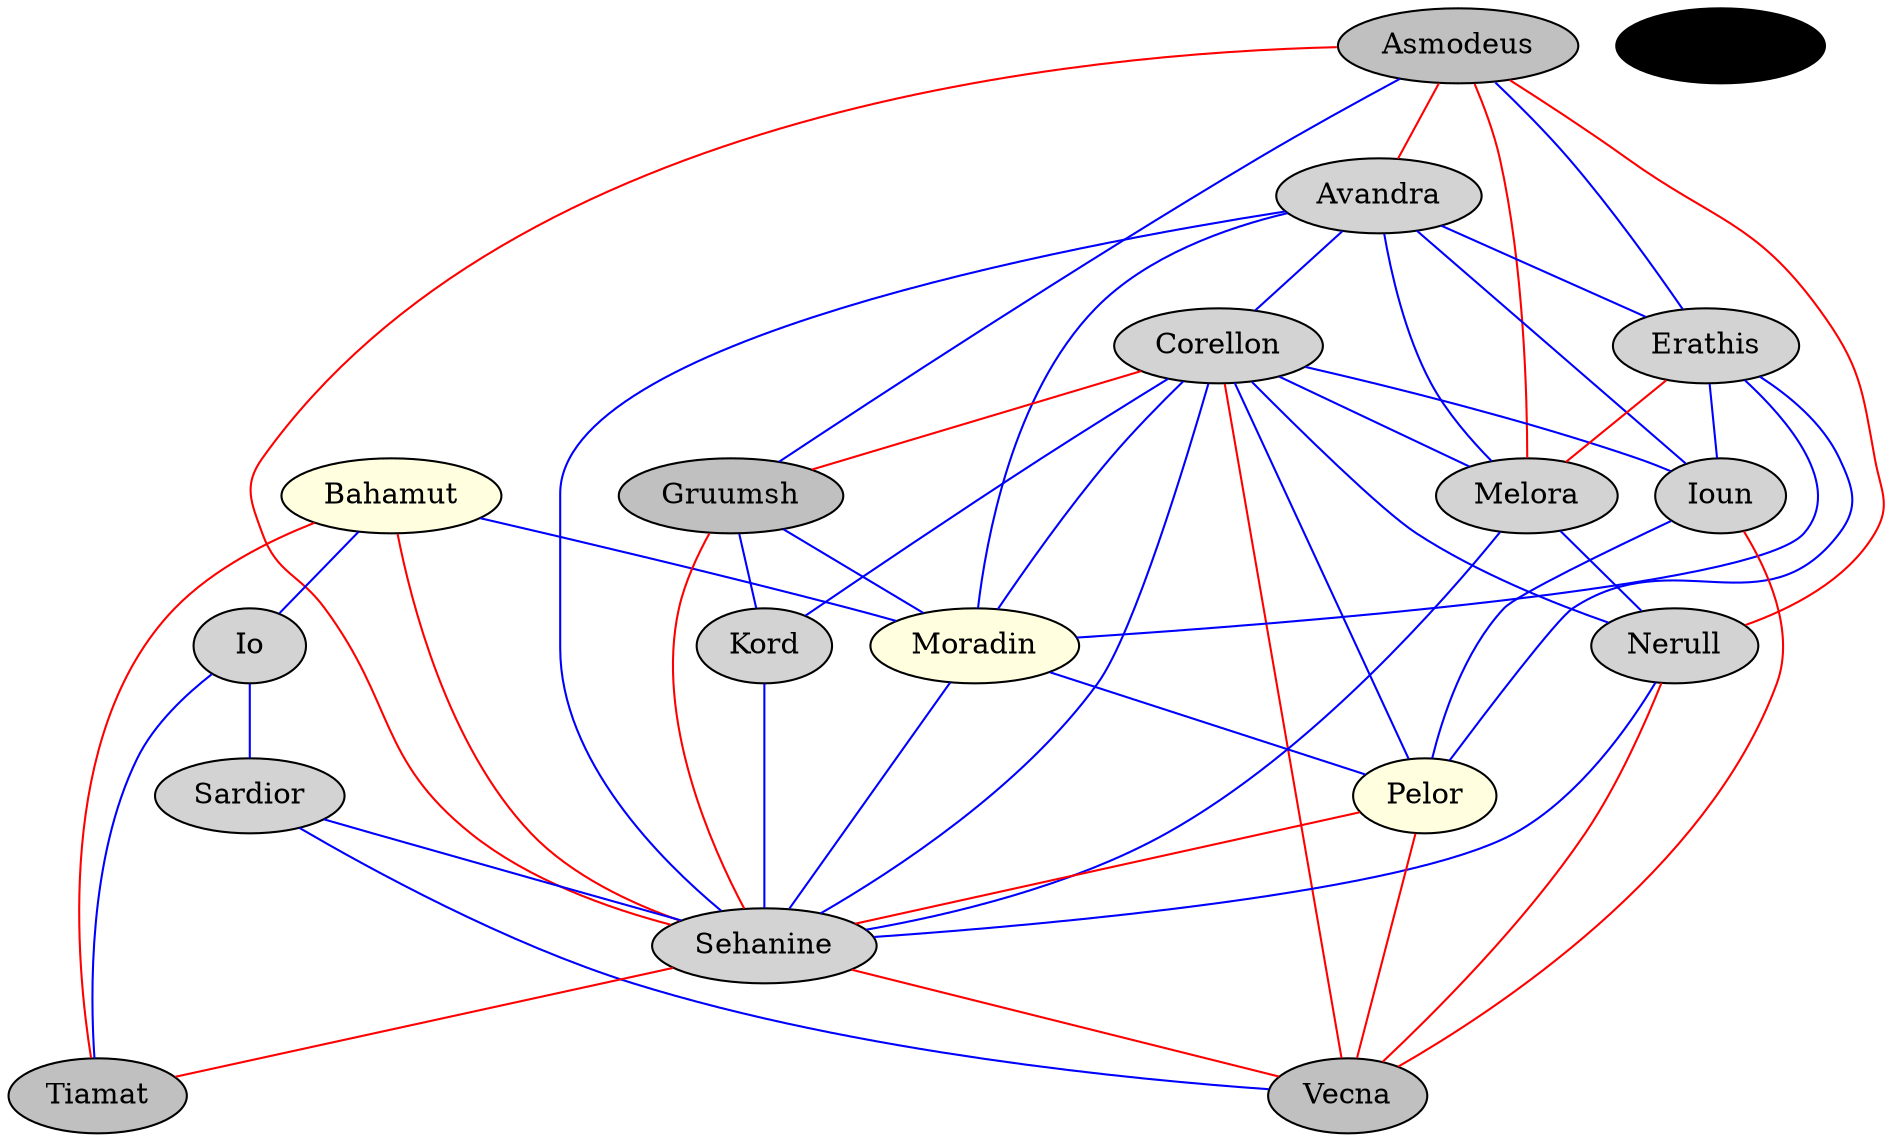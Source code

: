 graph {
  overlap=scale;
  node [style=filled];

  Asmodeus [fillcolor=gray URL="../../dossiers/asmodeus"];
  Avandra [fillcolor=lightgray URL="../../dossiers/avandra"];
  Bahamut [fillcolor=lightyellow URL="../../dossiers/bahamut"];
  Corellon [fillcolor=lightgray URL="../../dossiers/corellon"];
  Erathis [fillcolor=lightgray URL="../../dossiers/erathis"];
  Gruumsh [fillcolor=gray URL="../../dossiers/gruumsh"];
  Io [fillcolor=lightgray URL="../../dossiers/io"];
  Ioun [fillcolor=lightgray URL="../../dossiers/ioun"];
  Kord [fillcolor=lightgray URL="../../dossiers/kord"];
  Melora [fillcolor=lightgray URL="../../dossiers/melora"];
  Moradin [fillcolor=lightyellow URL="../../dossiers/moradin"];
  Nerull [fillcolor=lightgray URL="../../dossiers/nerull"];
  Pelor [fillcolor=lightyellow URL="../../dossiers/pelor"];
  Sardior [fillcolor=lightgray URL="../../dossiers/sardior"];
  Sehanine [fillcolor=lightgray URL="../../dossiers/sehanine"];
  Tiamat [fillcolor=gray URL="../../dossiers/tiamat"];
  Vecna [fillcolor=gray URL="../../dossiers/vecna"];
  Yondalla [fillcolor=black URL="../../dossiers/yondalla"];

  Asmodeus -- Avandra [color=red];
  //Asmodeus -- Bahamut [color=none];
  //Asmodeus -- Corellon [color=none];
  Asmodeus -- Erathis [color=blue];
  Asmodeus -- Gruumsh [color=blue];
  //Asmodeus -- Io [color=none];
  //Asmodeus -- Ioun [color=none];
  //Asmodeus -- Kord [color=none];
  Asmodeus -- Melora [color=red];
  //Asmodeus -- Moradin [color=none];
  Asmodeus -- Nerull [color=red];
  //Asmodeus -- Pelor [color=none];
  //Asmodeus -- Sardior [color=none];
  Asmodeus -- Sehanine [color=red];
  //Asmodeus -- Tiamat [color=none];
  //Asmodeus -- Vecna [color=none];

  //Avandra -- Bahamut [color=none];
  Avandra -- Corellon [color=blue];
  Avandra -- Erathis [color=blue];
  //Avandra -- Gruumsh [color=none];
  //Avandra -- Io [color=none];
  Avandra -- Ioun [color=blue];
  //Avandra -- Kord [color=none];
  Avandra -- Melora [color=blue];
  Avandra -- Moradin [color=blue];
  //Avandra -- Nerull [color=none];
  //Avandra -- Pelor [color=none];
  //Avandra -- Sardior [color=none];
  Avandra -- Sehanine [color=blue];
  //Avandra -- Tiamat [color=none];
  //Avandra -- Vecna [color=none];

  //Bahamut -- Corellon [color=none];
  //Bahamut -- Erathis [color=none];
  //Bahamut -- Gruumsh [color=none];
  Bahamut -- Io [color=blue];
  //Bahamut -- Ioun [color=none];
  //Bahamut -- Kord [color=none];
  //Bahamut -- Melora [color=none];
  Bahamut -- Moradin [color=blue];
  //Bahamut -- Nerull [color=none];
  //Bahamut -- Pelor [color=none];
  //Bahamut -- Sardior [color=none];
  Bahamut -- Sehanine [color=red];
  Bahamut -- Tiamat [color=red];
  //Bahamut -- Vecna [color=none];

  //Corellon -- Erathis [color=none];
  Corellon -- Gruumsh [color=red];
  //Corellon -- Io [color=none];
  Corellon -- Ioun [color=blue];
  Corellon -- Kord [color=blue];
  Corellon -- Melora [color=blue];
  Corellon -- Moradin [color=blue];
  Corellon -- Nerull [color=blue];
  Corellon -- Pelor [color=blue];
  //Corellon -- Sardior [color=none];
  Corellon -- Sehanine [color=blue];
  //Corellon -- Tiamat [color=none];
  Corellon -- Vecna [color=red];

  //Erathis -- Gruumsh [color=none];
  //Erathis -- Io [color=none];
  Erathis -- Ioun [color=blue];
  //Erathis -- Kord [color=none];
  Erathis -- Melora [color=red];
  Erathis -- Moradin [color=blue];
  //Erathis -- Nerull [color=none];
  Erathis -- Pelor [color=blue];
  //Erathis -- Sardior [color=none];
  //Erathis -- Sehanine [color=none];
  //Erathis -- Tiamat [color=none];
  //Erathis -- Vecna [color=none];

  //Gruumsh -- Io [color=none];
  //Gruumsh -- Ioun [color=none];
  Gruumsh -- Kord [color=blue];
  //Gruumsh -- Melora [color=none];
  Gruumsh -- Moradin [color=blue];
  //Gruumsh -- Nerull [color=none];
  //Gruumsh -- Pelor [color=none];
  //Gruumsh -- Sardior [color=none];
  Gruumsh -- Sehanine [color=red];
  //Gruumsh -- Tiamat [color=none];
  //Gruumsh -- Vecna [color=none];

  //Io -- Ioun [color=none];
  //Io -- Kord [color=none];
  //Io -- Melora [color=none];
  //Io -- Moradin [color=none];
  //Io -- Nerull [color=none];
  //Io -- Pelor [color=none];
  Io -- Sardior [color=blue];
  //Io -- Sehanine [color=none];
  Io -- Tiamat [color=blue];
  //Io -- Vecna [color=none];

  //Ioun -- Kord [color=none];
  //Ioun -- Melora [color=none];
  //Ioun -- Moradin [color=none];
  //Ioun -- Nerull [color=none];
  Ioun -- Pelor [color=blue];
  //Ioun -- Sardior [color=none];
  //Ioun -- Sehanine [color=none];
  //Ioun -- Tiamat [color=none];
  Ioun -- Vecna [color=red];

  //Kord -- Melora [color=none];
  //Kord -- Moradin [color=none];
  //Kord -- Nerull [color=none];
  //Kord -- Pelor [color=none];
  //Kord -- Sardior [color=none];
  Kord -- Sehanine [color=blue];
  //Kord -- Tiamat [color=none];
  //Kord -- Vecna [color=none];

  //Melora -- Moradin [color=none];
  Melora -- Nerull [color=blue];
  //Melora -- Pelor [color=none];
  //Melora -- Sardior [color=none];
  Melora -- Sehanine [color=blue];
  //Melora -- Tiamat [color=none];
  //Melora -- Vecna [color=none];

  //Moradin -- Nerull [color=none];
  Moradin -- Pelor [color=blue];
  //Moradin -- Sardior [color=none];
  Moradin -- Sehanine [color=blue];
  //Moradin -- Tiamat [color=none];
  //Moradin -- Vecna [color=none];

  //Nerull -- Pelor [color=none];
  //Nerull -- Sardior [color=none];
  Nerull -- Sehanine [color=blue];
  //Nerull -- Tiamat [color=none];
  Nerull -- Vecna [color=red];

  //Pelor -- Sardior [color=none];
  Pelor -- Sehanine [color=red];
  //Pelor -- Tiamat [color=none];
  Pelor -- Vecna [color=red];

  Sardior -- Sehanine [color=blue];
  //Sardior -- Tiamat [color=none];
  Sardior -- Vecna [color=blue];

  Sehanine -- Tiamat [color=red];
  Sehanine -- Vecna [color=red];

  //Tiamat -- Vecna [color=none];
}

